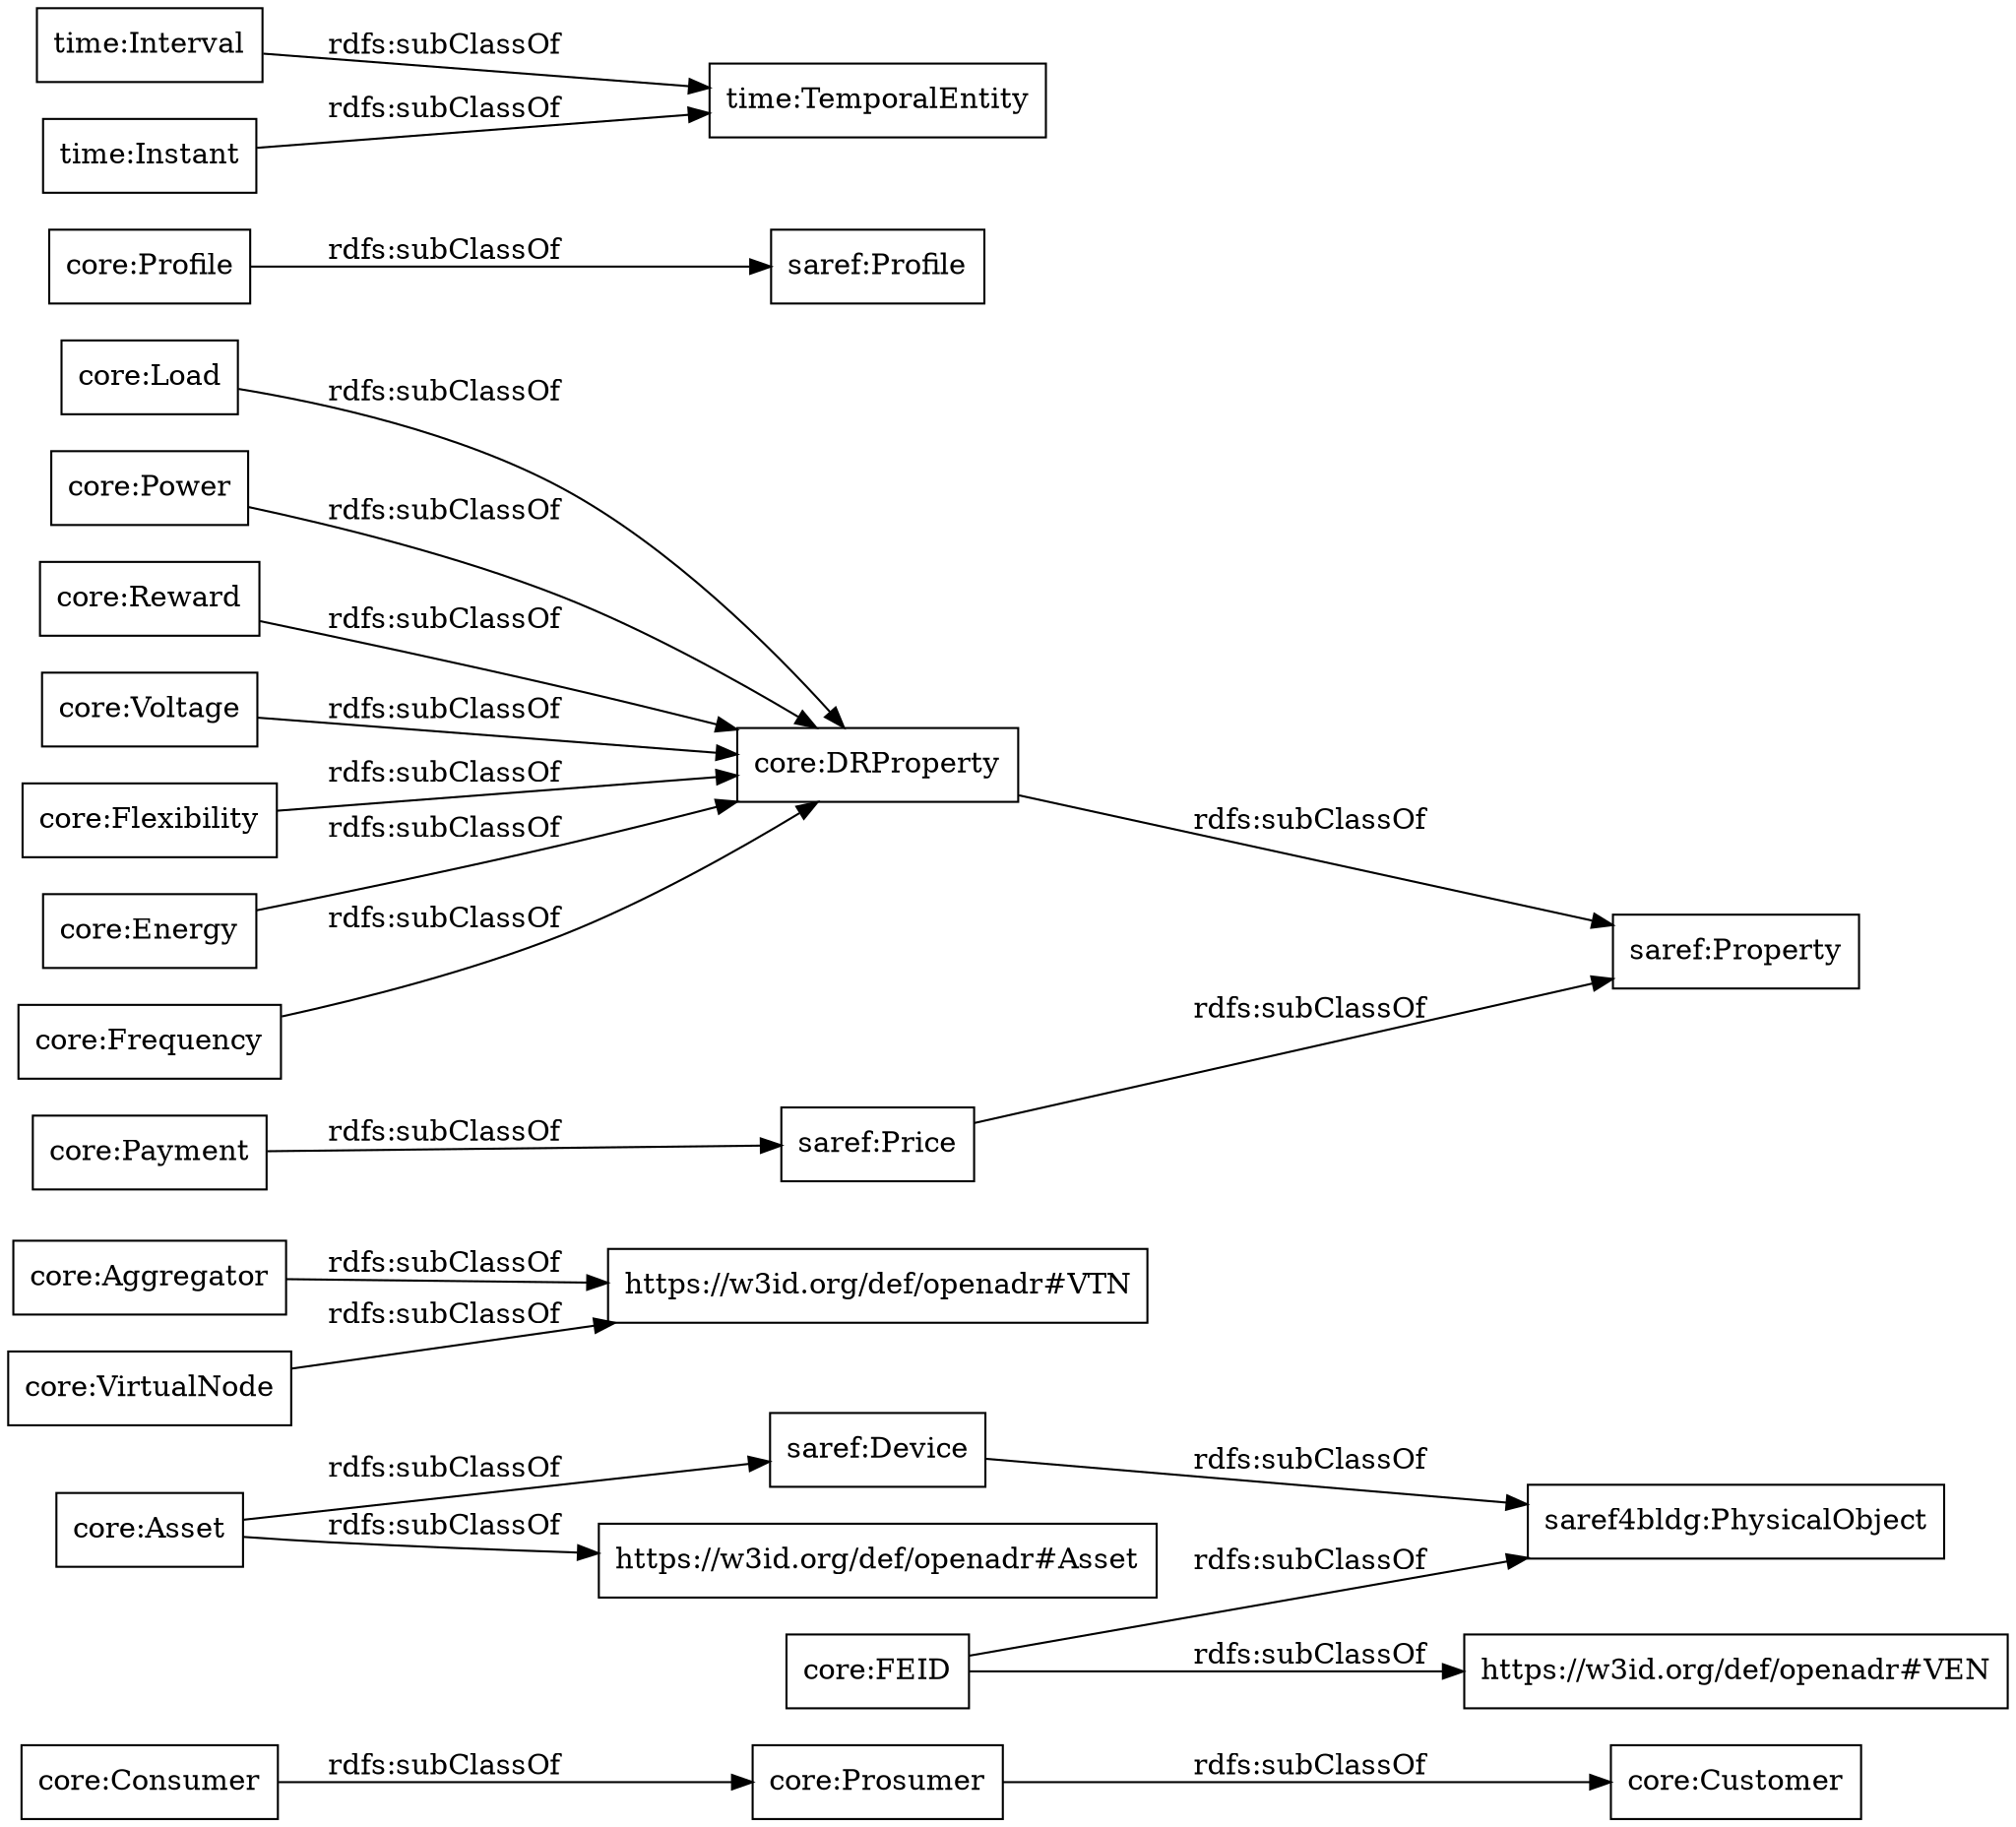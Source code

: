 digraph ar2dtool_diagram { 
rankdir=LR;
size="1000"
node [shape = rectangle, color="black"]; "core:Customer" "saref4bldg:PhysicalObject" "core:Aggregator" "core:Asset" "saref:Property" "core:Consumer" "core:Load" "core:Payment" "saref:Device" "core:Profile" "core:Power" "core:Reward" "core:Prosumer" "time:Interval" "core:Voltage" "core:Flexibility" "core:DRProperty" "time:TemporalEntity" "saref:Price" "saref:Profile" "core:Energy" "core:VirtualNode" "core:Frequency" "time:Instant" "core:FEID" ; /*classes style*/
	"saref:Price" -> "saref:Property" [ label = "rdfs:subClassOf" ];
	"core:Flexibility" -> "core:DRProperty" [ label = "rdfs:subClassOf" ];
	"core:Payment" -> "saref:Price" [ label = "rdfs:subClassOf" ];
	"core:VirtualNode" -> "https://w3id.org/def/openadr#VTN" [ label = "rdfs:subClassOf" ];
	"core:Voltage" -> "core:DRProperty" [ label = "rdfs:subClassOf" ];
	"core:Aggregator" -> "https://w3id.org/def/openadr#VTN" [ label = "rdfs:subClassOf" ];
	"core:DRProperty" -> "saref:Property" [ label = "rdfs:subClassOf" ];
	"core:FEID" -> "saref4bldg:PhysicalObject" [ label = "rdfs:subClassOf" ];
	"core:FEID" -> "https://w3id.org/def/openadr#VEN" [ label = "rdfs:subClassOf" ];
	"time:Interval" -> "time:TemporalEntity" [ label = "rdfs:subClassOf" ];
	"core:Energy" -> "core:DRProperty" [ label = "rdfs:subClassOf" ];
	"core:Power" -> "core:DRProperty" [ label = "rdfs:subClassOf" ];
	"core:Asset" -> "saref:Device" [ label = "rdfs:subClassOf" ];
	"core:Asset" -> "https://w3id.org/def/openadr#Asset" [ label = "rdfs:subClassOf" ];
	"core:Frequency" -> "core:DRProperty" [ label = "rdfs:subClassOf" ];
	"core:Prosumer" -> "core:Customer" [ label = "rdfs:subClassOf" ];
	"time:Instant" -> "time:TemporalEntity" [ label = "rdfs:subClassOf" ];
	"core:Profile" -> "saref:Profile" [ label = "rdfs:subClassOf" ];
	"core:Consumer" -> "core:Prosumer" [ label = "rdfs:subClassOf" ];
	"core:Reward" -> "core:DRProperty" [ label = "rdfs:subClassOf" ];
	"core:Load" -> "core:DRProperty" [ label = "rdfs:subClassOf" ];
	"saref:Device" -> "saref4bldg:PhysicalObject" [ label = "rdfs:subClassOf" ];

}
